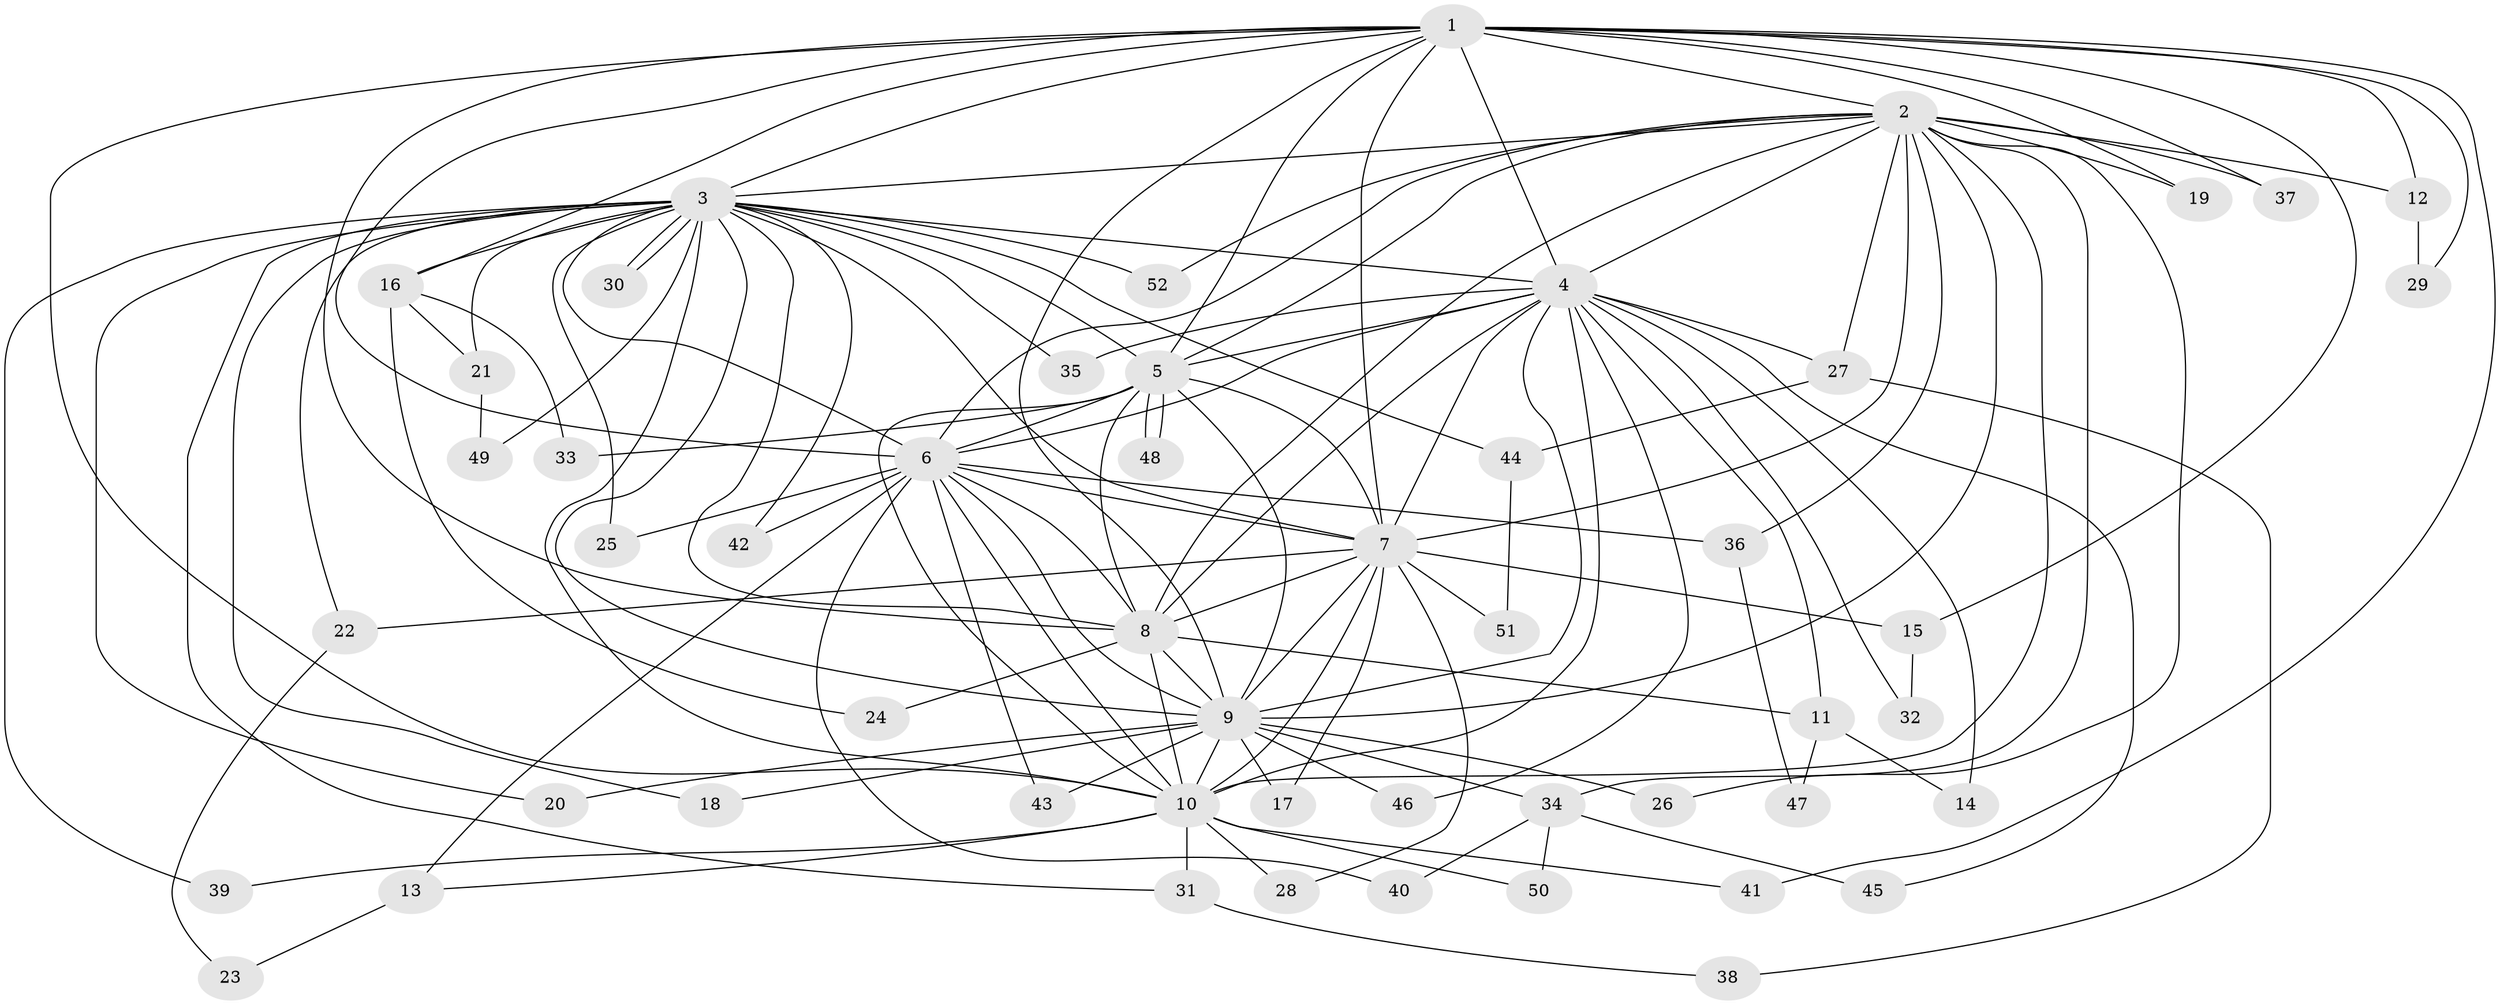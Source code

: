 // Generated by graph-tools (version 1.1) at 2025/11/02/27/25 16:11:00]
// undirected, 52 vertices, 129 edges
graph export_dot {
graph [start="1"]
  node [color=gray90,style=filled];
  1;
  2;
  3;
  4;
  5;
  6;
  7;
  8;
  9;
  10;
  11;
  12;
  13;
  14;
  15;
  16;
  17;
  18;
  19;
  20;
  21;
  22;
  23;
  24;
  25;
  26;
  27;
  28;
  29;
  30;
  31;
  32;
  33;
  34;
  35;
  36;
  37;
  38;
  39;
  40;
  41;
  42;
  43;
  44;
  45;
  46;
  47;
  48;
  49;
  50;
  51;
  52;
  1 -- 2;
  1 -- 3;
  1 -- 4;
  1 -- 5;
  1 -- 6;
  1 -- 7;
  1 -- 8;
  1 -- 9;
  1 -- 10;
  1 -- 12;
  1 -- 15;
  1 -- 16;
  1 -- 19;
  1 -- 29;
  1 -- 37;
  1 -- 41;
  2 -- 3;
  2 -- 4;
  2 -- 5;
  2 -- 6;
  2 -- 7;
  2 -- 8;
  2 -- 9;
  2 -- 10;
  2 -- 12;
  2 -- 19;
  2 -- 26;
  2 -- 27;
  2 -- 34;
  2 -- 36;
  2 -- 37;
  2 -- 52;
  3 -- 4;
  3 -- 5;
  3 -- 6;
  3 -- 7;
  3 -- 8;
  3 -- 9;
  3 -- 10;
  3 -- 16;
  3 -- 18;
  3 -- 20;
  3 -- 21;
  3 -- 22;
  3 -- 25;
  3 -- 30;
  3 -- 30;
  3 -- 31;
  3 -- 35;
  3 -- 39;
  3 -- 42;
  3 -- 44;
  3 -- 49;
  3 -- 52;
  4 -- 5;
  4 -- 6;
  4 -- 7;
  4 -- 8;
  4 -- 9;
  4 -- 10;
  4 -- 11;
  4 -- 14;
  4 -- 27;
  4 -- 32;
  4 -- 35;
  4 -- 45;
  4 -- 46;
  5 -- 6;
  5 -- 7;
  5 -- 8;
  5 -- 9;
  5 -- 10;
  5 -- 33;
  5 -- 48;
  5 -- 48;
  6 -- 7;
  6 -- 8;
  6 -- 9;
  6 -- 10;
  6 -- 13;
  6 -- 25;
  6 -- 36;
  6 -- 40;
  6 -- 42;
  6 -- 43;
  7 -- 8;
  7 -- 9;
  7 -- 10;
  7 -- 15;
  7 -- 17;
  7 -- 22;
  7 -- 28;
  7 -- 51;
  8 -- 9;
  8 -- 10;
  8 -- 11;
  8 -- 24;
  9 -- 10;
  9 -- 17;
  9 -- 18;
  9 -- 20;
  9 -- 26;
  9 -- 34;
  9 -- 43;
  9 -- 46;
  10 -- 13;
  10 -- 28;
  10 -- 31;
  10 -- 39;
  10 -- 41;
  10 -- 50;
  11 -- 14;
  11 -- 47;
  12 -- 29;
  13 -- 23;
  15 -- 32;
  16 -- 21;
  16 -- 24;
  16 -- 33;
  21 -- 49;
  22 -- 23;
  27 -- 38;
  27 -- 44;
  31 -- 38;
  34 -- 40;
  34 -- 45;
  34 -- 50;
  36 -- 47;
  44 -- 51;
}
